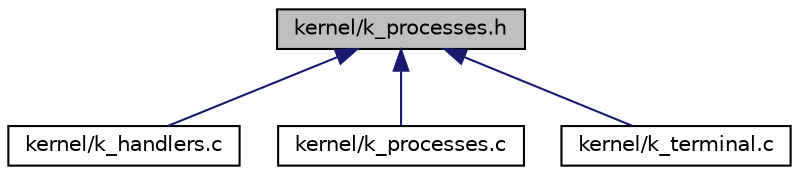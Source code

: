 digraph "kernel/k_processes.h"
{
 // LATEX_PDF_SIZE
  edge [fontname="Helvetica",fontsize="10",labelfontname="Helvetica",labelfontsize="10"];
  node [fontname="Helvetica",fontsize="10",shape=record];
  Node1 [label="kernel/k_processes.h",height=0.2,width=0.4,color="black", fillcolor="grey75", style="filled", fontcolor="black",tooltip="Contains all functions and entities related to processes and process control blocks."];
  Node1 -> Node2 [dir="back",color="midnightblue",fontsize="10",style="solid"];
  Node2 [label="kernel/k_handlers.c",height=0.2,width=0.4,color="black", fillcolor="white", style="filled",URL="$k__handlers_8c.html",tooltip="Contains all functions pertaining towards the kernel's trap handlers and initializer functions."];
  Node1 -> Node3 [dir="back",color="midnightblue",fontsize="10",style="solid"];
  Node3 [label="kernel/k_processes.c",height=0.2,width=0.4,color="black", fillcolor="white", style="filled",URL="$k__processes_8c.html",tooltip="Contains the process allocation management and all supporting functionality related to the kernel pro..."];
  Node1 -> Node4 [dir="back",color="midnightblue",fontsize="10",style="solid"];
  Node4 [label="kernel/k_terminal.c",height=0.2,width=0.4,color="black", fillcolor="white", style="filled",URL="$k__terminal_8c.html",tooltip="Contains the terminal process and all its supporting functionality."];
}
